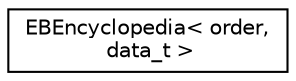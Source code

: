 digraph "Graphical Class Hierarchy"
{
  edge [fontname="Helvetica",fontsize="10",labelfontname="Helvetica",labelfontsize="10"];
  node [fontname="Helvetica",fontsize="10",shape=record];
  rankdir="LR";
  Node0 [label="EBEncyclopedia\< order,\l data_t \>",height=0.2,width=0.4,color="black", fillcolor="white", style="filled",URL="$classEBEncyclopedia.html"];
}
